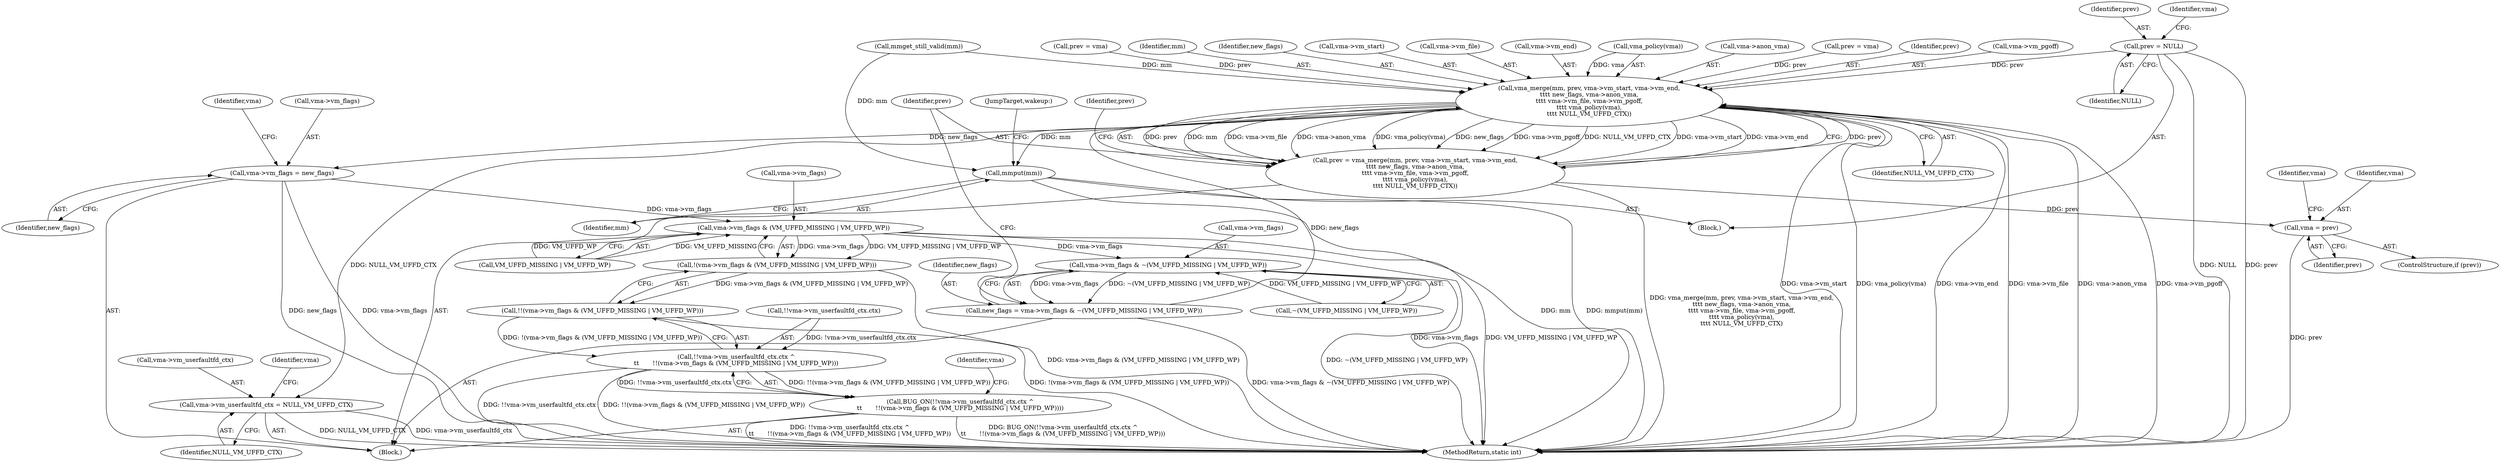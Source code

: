 digraph "0_linux_04f5866e41fb70690e28397487d8bd8eea7d712a_3@pointer" {
"1000144" [label="(Call,prev = NULL)"];
"1000204" [label="(Call,vma_merge(mm, prev, vma->vm_start, vma->vm_end,\n\t\t\t\t new_flags, vma->anon_vma,\n\t\t\t\t vma->vm_file, vma->vm_pgoff,\n\t\t\t\t vma_policy(vma),\n\t\t\t\t NULL_VM_UFFD_CTX))"];
"1000202" [label="(Call,prev = vma_merge(mm, prev, vma->vm_start, vma->vm_end,\n\t\t\t\t new_flags, vma->anon_vma,\n\t\t\t\t vma->vm_file, vma->vm_pgoff,\n\t\t\t\t vma_policy(vma),\n\t\t\t\t NULL_VM_UFFD_CTX))"];
"1000228" [label="(Call,vma = prev)"];
"1000235" [label="(Call,vma->vm_flags = new_flags)"];
"1000172" [label="(Call,vma->vm_flags & (VM_UFFD_MISSING | VM_UFFD_WP))"];
"1000171" [label="(Call,!(vma->vm_flags & (VM_UFFD_MISSING | VM_UFFD_WP)))"];
"1000170" [label="(Call,!!(vma->vm_flags & (VM_UFFD_MISSING | VM_UFFD_WP)))"];
"1000162" [label="(Call,!!vma->vm_userfaultfd_ctx.ctx ^\n\t\t       !!(vma->vm_flags & (VM_UFFD_MISSING | VM_UFFD_WP)))"];
"1000161" [label="(Call,BUG_ON(!!vma->vm_userfaultfd_ctx.ctx ^\n\t\t       !!(vma->vm_flags & (VM_UFFD_MISSING | VM_UFFD_WP))))"];
"1000194" [label="(Call,vma->vm_flags & ~(VM_UFFD_MISSING | VM_UFFD_WP))"];
"1000192" [label="(Call,new_flags = vma->vm_flags & ~(VM_UFFD_MISSING | VM_UFFD_WP))"];
"1000240" [label="(Call,vma->vm_userfaultfd_ctx = NULL_VM_UFFD_CTX)"];
"1000251" [label="(Call,mmput(mm))"];
"1000226" [label="(ControlStructure,if (prev))"];
"1000206" [label="(Identifier,prev)"];
"1000220" [label="(Call,vma->vm_pgoff)"];
"1000244" [label="(Identifier,NULL_VM_UFFD_CTX)"];
"1000204" [label="(Call,vma_merge(mm, prev, vma->vm_start, vma->vm_end,\n\t\t\t\t new_flags, vma->anon_vma,\n\t\t\t\t vma->vm_file, vma->vm_pgoff,\n\t\t\t\t vma_policy(vma),\n\t\t\t\t NULL_VM_UFFD_CTX))"];
"1000145" [label="(Identifier,prev)"];
"1000170" [label="(Call,!!(vma->vm_flags & (VM_UFFD_MISSING | VM_UFFD_WP)))"];
"1000235" [label="(Call,vma->vm_flags = new_flags)"];
"1000163" [label="(Call,!!vma->vm_userfaultfd_ctx.ctx)"];
"1000223" [label="(Call,vma_policy(vma))"];
"1000232" [label="(Call,prev = vma)"];
"1000237" [label="(Identifier,vma)"];
"1000242" [label="(Identifier,vma)"];
"1000251" [label="(Call,mmput(mm))"];
"1000144" [label="(Call,prev = NULL)"];
"1000194" [label="(Call,vma->vm_flags & ~(VM_UFFD_MISSING | VM_UFFD_WP))"];
"1000225" [label="(Identifier,NULL_VM_UFFD_CTX)"];
"1000205" [label="(Identifier,mm)"];
"1000240" [label="(Call,vma->vm_userfaultfd_ctx = NULL_VM_UFFD_CTX)"];
"1000236" [label="(Call,vma->vm_flags)"];
"1000213" [label="(Identifier,new_flags)"];
"1000207" [label="(Call,vma->vm_start)"];
"1000141" [label="(Call,mmget_still_valid(mm))"];
"1000253" [label="(JumpTarget,wakeup:)"];
"1000193" [label="(Identifier,new_flags)"];
"1000230" [label="(Identifier,prev)"];
"1000300" [label="(MethodReturn,static int)"];
"1000173" [label="(Call,vma->vm_flags)"];
"1000176" [label="(Call,VM_UFFD_MISSING | VM_UFFD_WP)"];
"1000241" [label="(Call,vma->vm_userfaultfd_ctx)"];
"1000227" [label="(Identifier,prev)"];
"1000159" [label="(Block,)"];
"1000149" [label="(Identifier,vma)"];
"1000172" [label="(Call,vma->vm_flags & (VM_UFFD_MISSING | VM_UFFD_WP))"];
"1000239" [label="(Identifier,new_flags)"];
"1000217" [label="(Call,vma->vm_file)"];
"1000192" [label="(Call,new_flags = vma->vm_flags & ~(VM_UFFD_MISSING | VM_UFFD_WP))"];
"1000161" [label="(Call,BUG_ON(!!vma->vm_userfaultfd_ctx.ctx ^\n\t\t       !!(vma->vm_flags & (VM_UFFD_MISSING | VM_UFFD_WP))))"];
"1000210" [label="(Call,vma->vm_end)"];
"1000183" [label="(Identifier,vma)"];
"1000228" [label="(Call,vma = prev)"];
"1000198" [label="(Call,~(VM_UFFD_MISSING | VM_UFFD_WP))"];
"1000195" [label="(Call,vma->vm_flags)"];
"1000107" [label="(Block,)"];
"1000214" [label="(Call,vma->anon_vma)"];
"1000203" [label="(Identifier,prev)"];
"1000252" [label="(Identifier,mm)"];
"1000155" [label="(Identifier,vma)"];
"1000202" [label="(Call,prev = vma_merge(mm, prev, vma->vm_start, vma->vm_end,\n\t\t\t\t new_flags, vma->anon_vma,\n\t\t\t\t vma->vm_file, vma->vm_pgoff,\n\t\t\t\t vma_policy(vma),\n\t\t\t\t NULL_VM_UFFD_CTX))"];
"1000171" [label="(Call,!(vma->vm_flags & (VM_UFFD_MISSING | VM_UFFD_WP)))"];
"1000162" [label="(Call,!!vma->vm_userfaultfd_ctx.ctx ^\n\t\t       !!(vma->vm_flags & (VM_UFFD_MISSING | VM_UFFD_WP)))"];
"1000146" [label="(Identifier,NULL)"];
"1000229" [label="(Identifier,vma)"];
"1000188" [label="(Call,prev = vma)"];
"1000144" -> "1000107"  [label="AST: "];
"1000144" -> "1000146"  [label="CFG: "];
"1000145" -> "1000144"  [label="AST: "];
"1000146" -> "1000144"  [label="AST: "];
"1000149" -> "1000144"  [label="CFG: "];
"1000144" -> "1000300"  [label="DDG: prev"];
"1000144" -> "1000300"  [label="DDG: NULL"];
"1000144" -> "1000204"  [label="DDG: prev"];
"1000204" -> "1000202"  [label="AST: "];
"1000204" -> "1000225"  [label="CFG: "];
"1000205" -> "1000204"  [label="AST: "];
"1000206" -> "1000204"  [label="AST: "];
"1000207" -> "1000204"  [label="AST: "];
"1000210" -> "1000204"  [label="AST: "];
"1000213" -> "1000204"  [label="AST: "];
"1000214" -> "1000204"  [label="AST: "];
"1000217" -> "1000204"  [label="AST: "];
"1000220" -> "1000204"  [label="AST: "];
"1000223" -> "1000204"  [label="AST: "];
"1000225" -> "1000204"  [label="AST: "];
"1000202" -> "1000204"  [label="CFG: "];
"1000204" -> "1000300"  [label="DDG: vma->vm_start"];
"1000204" -> "1000300"  [label="DDG: vma_policy(vma)"];
"1000204" -> "1000300"  [label="DDG: vma->vm_end"];
"1000204" -> "1000300"  [label="DDG: vma->vm_file"];
"1000204" -> "1000300"  [label="DDG: vma->anon_vma"];
"1000204" -> "1000300"  [label="DDG: vma->vm_pgoff"];
"1000204" -> "1000202"  [label="DDG: prev"];
"1000204" -> "1000202"  [label="DDG: mm"];
"1000204" -> "1000202"  [label="DDG: vma->vm_file"];
"1000204" -> "1000202"  [label="DDG: vma->anon_vma"];
"1000204" -> "1000202"  [label="DDG: vma_policy(vma)"];
"1000204" -> "1000202"  [label="DDG: new_flags"];
"1000204" -> "1000202"  [label="DDG: vma->vm_pgoff"];
"1000204" -> "1000202"  [label="DDG: NULL_VM_UFFD_CTX"];
"1000204" -> "1000202"  [label="DDG: vma->vm_start"];
"1000204" -> "1000202"  [label="DDG: vma->vm_end"];
"1000141" -> "1000204"  [label="DDG: mm"];
"1000232" -> "1000204"  [label="DDG: prev"];
"1000188" -> "1000204"  [label="DDG: prev"];
"1000202" -> "1000204"  [label="DDG: prev"];
"1000192" -> "1000204"  [label="DDG: new_flags"];
"1000223" -> "1000204"  [label="DDG: vma"];
"1000204" -> "1000235"  [label="DDG: new_flags"];
"1000204" -> "1000240"  [label="DDG: NULL_VM_UFFD_CTX"];
"1000204" -> "1000251"  [label="DDG: mm"];
"1000202" -> "1000159"  [label="AST: "];
"1000203" -> "1000202"  [label="AST: "];
"1000227" -> "1000202"  [label="CFG: "];
"1000202" -> "1000300"  [label="DDG: vma_merge(mm, prev, vma->vm_start, vma->vm_end,\n\t\t\t\t new_flags, vma->anon_vma,\n\t\t\t\t vma->vm_file, vma->vm_pgoff,\n\t\t\t\t vma_policy(vma),\n\t\t\t\t NULL_VM_UFFD_CTX)"];
"1000202" -> "1000228"  [label="DDG: prev"];
"1000228" -> "1000226"  [label="AST: "];
"1000228" -> "1000230"  [label="CFG: "];
"1000229" -> "1000228"  [label="AST: "];
"1000230" -> "1000228"  [label="AST: "];
"1000237" -> "1000228"  [label="CFG: "];
"1000228" -> "1000300"  [label="DDG: prev"];
"1000235" -> "1000159"  [label="AST: "];
"1000235" -> "1000239"  [label="CFG: "];
"1000236" -> "1000235"  [label="AST: "];
"1000239" -> "1000235"  [label="AST: "];
"1000242" -> "1000235"  [label="CFG: "];
"1000235" -> "1000300"  [label="DDG: vma->vm_flags"];
"1000235" -> "1000300"  [label="DDG: new_flags"];
"1000235" -> "1000172"  [label="DDG: vma->vm_flags"];
"1000172" -> "1000171"  [label="AST: "];
"1000172" -> "1000176"  [label="CFG: "];
"1000173" -> "1000172"  [label="AST: "];
"1000176" -> "1000172"  [label="AST: "];
"1000171" -> "1000172"  [label="CFG: "];
"1000172" -> "1000300"  [label="DDG: vma->vm_flags"];
"1000172" -> "1000300"  [label="DDG: VM_UFFD_MISSING | VM_UFFD_WP"];
"1000172" -> "1000171"  [label="DDG: vma->vm_flags"];
"1000172" -> "1000171"  [label="DDG: VM_UFFD_MISSING | VM_UFFD_WP"];
"1000176" -> "1000172"  [label="DDG: VM_UFFD_MISSING"];
"1000176" -> "1000172"  [label="DDG: VM_UFFD_WP"];
"1000172" -> "1000194"  [label="DDG: vma->vm_flags"];
"1000171" -> "1000170"  [label="AST: "];
"1000170" -> "1000171"  [label="CFG: "];
"1000171" -> "1000300"  [label="DDG: vma->vm_flags & (VM_UFFD_MISSING | VM_UFFD_WP)"];
"1000171" -> "1000170"  [label="DDG: vma->vm_flags & (VM_UFFD_MISSING | VM_UFFD_WP)"];
"1000170" -> "1000162"  [label="AST: "];
"1000162" -> "1000170"  [label="CFG: "];
"1000170" -> "1000300"  [label="DDG: !(vma->vm_flags & (VM_UFFD_MISSING | VM_UFFD_WP))"];
"1000170" -> "1000162"  [label="DDG: !(vma->vm_flags & (VM_UFFD_MISSING | VM_UFFD_WP))"];
"1000162" -> "1000161"  [label="AST: "];
"1000163" -> "1000162"  [label="AST: "];
"1000161" -> "1000162"  [label="CFG: "];
"1000162" -> "1000300"  [label="DDG: !!(vma->vm_flags & (VM_UFFD_MISSING | VM_UFFD_WP))"];
"1000162" -> "1000300"  [label="DDG: !!vma->vm_userfaultfd_ctx.ctx"];
"1000162" -> "1000161"  [label="DDG: !!vma->vm_userfaultfd_ctx.ctx"];
"1000162" -> "1000161"  [label="DDG: !!(vma->vm_flags & (VM_UFFD_MISSING | VM_UFFD_WP))"];
"1000163" -> "1000162"  [label="DDG: !vma->vm_userfaultfd_ctx.ctx"];
"1000161" -> "1000159"  [label="AST: "];
"1000183" -> "1000161"  [label="CFG: "];
"1000161" -> "1000300"  [label="DDG: !!vma->vm_userfaultfd_ctx.ctx ^\n\t\t       !!(vma->vm_flags & (VM_UFFD_MISSING | VM_UFFD_WP))"];
"1000161" -> "1000300"  [label="DDG: BUG_ON(!!vma->vm_userfaultfd_ctx.ctx ^\n\t\t       !!(vma->vm_flags & (VM_UFFD_MISSING | VM_UFFD_WP)))"];
"1000194" -> "1000192"  [label="AST: "];
"1000194" -> "1000198"  [label="CFG: "];
"1000195" -> "1000194"  [label="AST: "];
"1000198" -> "1000194"  [label="AST: "];
"1000192" -> "1000194"  [label="CFG: "];
"1000194" -> "1000300"  [label="DDG: ~(VM_UFFD_MISSING | VM_UFFD_WP)"];
"1000194" -> "1000192"  [label="DDG: vma->vm_flags"];
"1000194" -> "1000192"  [label="DDG: ~(VM_UFFD_MISSING | VM_UFFD_WP)"];
"1000198" -> "1000194"  [label="DDG: VM_UFFD_MISSING | VM_UFFD_WP"];
"1000192" -> "1000159"  [label="AST: "];
"1000193" -> "1000192"  [label="AST: "];
"1000203" -> "1000192"  [label="CFG: "];
"1000192" -> "1000300"  [label="DDG: vma->vm_flags & ~(VM_UFFD_MISSING | VM_UFFD_WP)"];
"1000240" -> "1000159"  [label="AST: "];
"1000240" -> "1000244"  [label="CFG: "];
"1000241" -> "1000240"  [label="AST: "];
"1000244" -> "1000240"  [label="AST: "];
"1000155" -> "1000240"  [label="CFG: "];
"1000240" -> "1000300"  [label="DDG: NULL_VM_UFFD_CTX"];
"1000240" -> "1000300"  [label="DDG: vma->vm_userfaultfd_ctx"];
"1000251" -> "1000107"  [label="AST: "];
"1000251" -> "1000252"  [label="CFG: "];
"1000252" -> "1000251"  [label="AST: "];
"1000253" -> "1000251"  [label="CFG: "];
"1000251" -> "1000300"  [label="DDG: mmput(mm)"];
"1000251" -> "1000300"  [label="DDG: mm"];
"1000141" -> "1000251"  [label="DDG: mm"];
}
